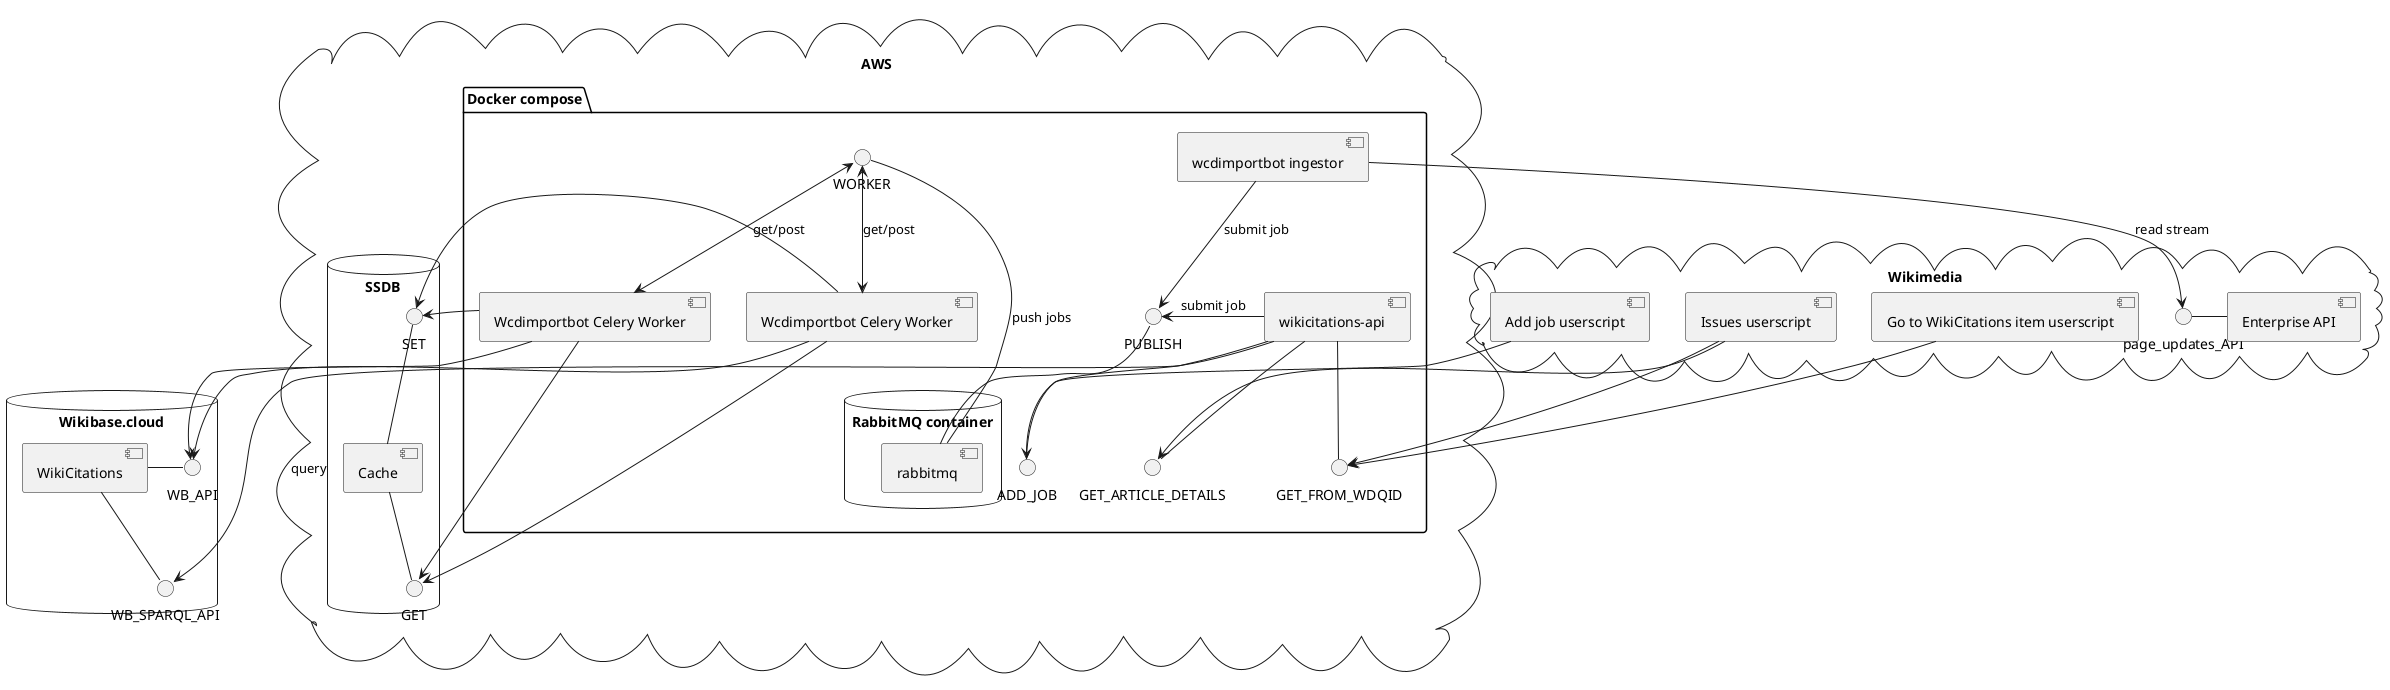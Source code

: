 @startuml
'https://plantuml.com/component-diagram

cloud "AWS" {
    package "Docker compose" {
        database "RabbitMQ container" {
          [rabbitmq] as RM
        }
'        [fastapi] as FA
        [wikicitations-api] as WA
'        [WikibaseIntegrator] as WBI
        [wcdimportbot ingestor] as WI
        [Wcdimportbot Celery Worker] as CW1
        [Wcdimportbot Celery Worker] as CW2
'        CW1 -- WBI : use
'        CW2 -- WBI : use
        PUBLISH -- RM
        WORKER --- RM : push jobs
        WORKER <--> CW1 : get/post
        WORKER <--> CW2 : get/post
'        WA - FA : use
        WA -> PUBLISH : submit job
        WA -- ADD_JOB
        WA -- GET_FROM_WDQID
        WA -- GET_ARTICLE_DETAILS
        WI --> PUBLISH : submit job
'        WI - WBI : use
    }
    database "SSDB" {
        [Cache] -up- SET
        [Cache] -- GET
        CW1 -> GET
        CW2 -> GET
        CW1 -> SET
        CW2 -> SET
    }
}

cloud "Wikimedia"{
  WI -> page_updates_API : read stream
  [Add job userscript] -> ADD_JOB
  [Issues userscript] --> GET_ARTICLE_DETAILS
  [Issues userscript] --> GET_FROM_WDQID
  [Go to WikiCitations item userscript] --> GET_FROM_WDQID
  [Enterprise API] -left- page_updates_API
}

database "Wikibase.cloud" {
    [WikiCitations] as WC
    WC - WB_API
    WC -- WB_SPARQL_API
    WA -> WB_SPARQL_API : query
    CW1 --> WB_API
    CW2 --> WB_API
}
@enduml
